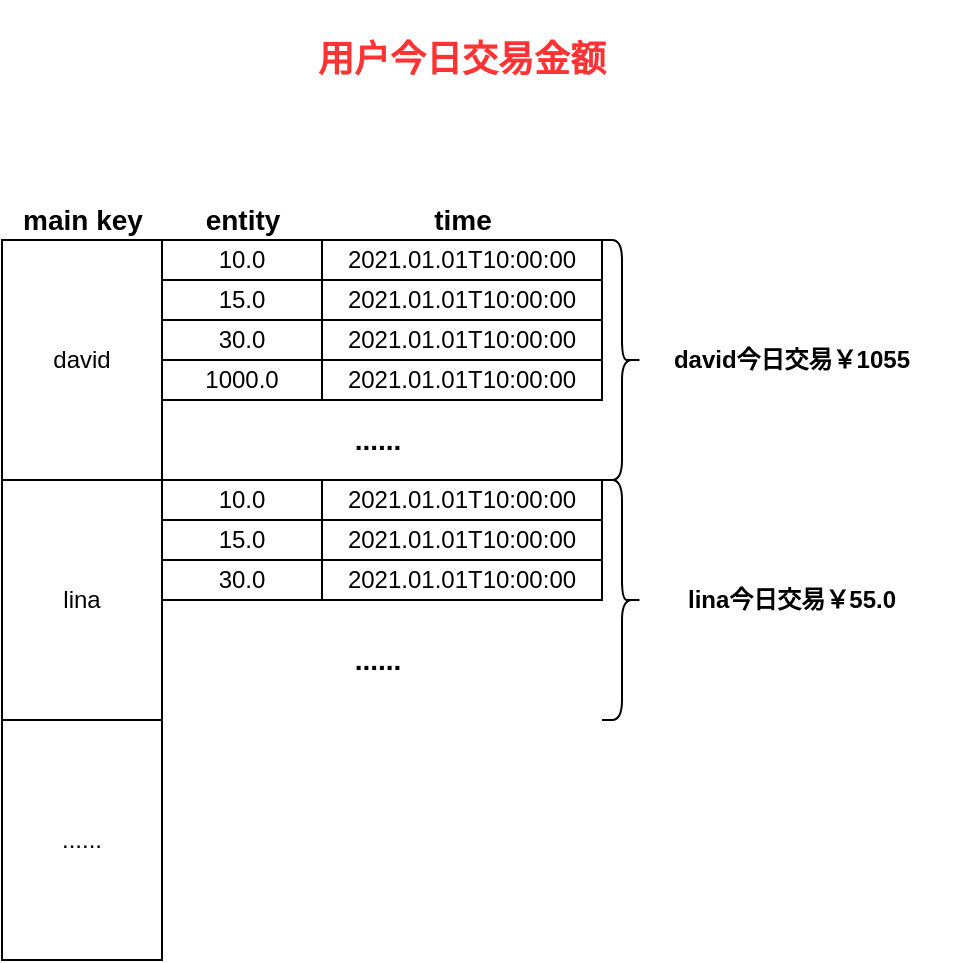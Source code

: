 <mxfile version="14.3.0" type="github">
  <diagram id="ReFf24180xRUVv0bCEbs" name="Page-1">
    <mxGraphModel dx="1257" dy="843" grid="1" gridSize="10" guides="1" tooltips="1" connect="1" arrows="1" fold="1" page="1" pageScale="1" pageWidth="827" pageHeight="1169" math="0" shadow="0">
      <root>
        <mxCell id="0" />
        <mxCell id="1" parent="0" />
        <mxCell id="QXAb8JmyPnwScYGMb9oI-1" value="david" style="rounded=0;whiteSpace=wrap;html=1;" vertex="1" parent="1">
          <mxGeometry x="160" y="160" width="80" height="120" as="geometry" />
        </mxCell>
        <mxCell id="QXAb8JmyPnwScYGMb9oI-3" value="&lt;b&gt;&lt;font style=&quot;font-size: 14px&quot;&gt;main key&lt;/font&gt;&lt;/b&gt;" style="text;html=1;strokeColor=none;fillColor=none;align=center;verticalAlign=middle;whiteSpace=wrap;rounded=0;" vertex="1" parent="1">
          <mxGeometry x="162.5" y="140" width="75" height="20" as="geometry" />
        </mxCell>
        <mxCell id="QXAb8JmyPnwScYGMb9oI-4" value="lina" style="rounded=0;whiteSpace=wrap;html=1;" vertex="1" parent="1">
          <mxGeometry x="160" y="280" width="80" height="120" as="geometry" />
        </mxCell>
        <mxCell id="QXAb8JmyPnwScYGMb9oI-5" value="......" style="rounded=0;whiteSpace=wrap;html=1;" vertex="1" parent="1">
          <mxGeometry x="160" y="400" width="80" height="120" as="geometry" />
        </mxCell>
        <mxCell id="QXAb8JmyPnwScYGMb9oI-6" value="10.0" style="rounded=0;whiteSpace=wrap;html=1;" vertex="1" parent="1">
          <mxGeometry x="240" y="160" width="80" height="20" as="geometry" />
        </mxCell>
        <mxCell id="QXAb8JmyPnwScYGMb9oI-7" value="2021.01.01T10:00:00" style="rounded=0;whiteSpace=wrap;html=1;" vertex="1" parent="1">
          <mxGeometry x="320" y="160" width="140" height="20" as="geometry" />
        </mxCell>
        <mxCell id="QXAb8JmyPnwScYGMb9oI-8" value="&lt;b&gt;&lt;font style=&quot;font-size: 14px&quot;&gt;entity&lt;/font&gt;&lt;/b&gt;" style="text;html=1;strokeColor=none;fillColor=none;align=center;verticalAlign=middle;whiteSpace=wrap;rounded=0;" vertex="1" parent="1">
          <mxGeometry x="242.5" y="140" width="75" height="20" as="geometry" />
        </mxCell>
        <mxCell id="QXAb8JmyPnwScYGMb9oI-9" value="&lt;b&gt;&lt;font style=&quot;font-size: 14px&quot;&gt;time&lt;/font&gt;&lt;/b&gt;" style="text;html=1;strokeColor=none;fillColor=none;align=center;verticalAlign=middle;whiteSpace=wrap;rounded=0;" vertex="1" parent="1">
          <mxGeometry x="352.5" y="140" width="75" height="20" as="geometry" />
        </mxCell>
        <mxCell id="QXAb8JmyPnwScYGMb9oI-10" value="15.0" style="rounded=0;whiteSpace=wrap;html=1;" vertex="1" parent="1">
          <mxGeometry x="240" y="180" width="80" height="20" as="geometry" />
        </mxCell>
        <mxCell id="QXAb8JmyPnwScYGMb9oI-11" value="2021.01.01T10:00:00" style="rounded=0;whiteSpace=wrap;html=1;" vertex="1" parent="1">
          <mxGeometry x="320" y="180" width="140" height="20" as="geometry" />
        </mxCell>
        <mxCell id="QXAb8JmyPnwScYGMb9oI-12" value="30.0" style="rounded=0;whiteSpace=wrap;html=1;" vertex="1" parent="1">
          <mxGeometry x="240" y="200" width="80" height="20" as="geometry" />
        </mxCell>
        <mxCell id="QXAb8JmyPnwScYGMb9oI-13" value="2021.01.01T10:00:00" style="rounded=0;whiteSpace=wrap;html=1;" vertex="1" parent="1">
          <mxGeometry x="320" y="200" width="140" height="20" as="geometry" />
        </mxCell>
        <mxCell id="QXAb8JmyPnwScYGMb9oI-14" value="1000.0" style="rounded=0;whiteSpace=wrap;html=1;" vertex="1" parent="1">
          <mxGeometry x="240" y="220" width="80" height="20" as="geometry" />
        </mxCell>
        <mxCell id="QXAb8JmyPnwScYGMb9oI-15" value="2021.01.01T10:00:00" style="rounded=0;whiteSpace=wrap;html=1;" vertex="1" parent="1">
          <mxGeometry x="320" y="220" width="140" height="20" as="geometry" />
        </mxCell>
        <mxCell id="QXAb8JmyPnwScYGMb9oI-16" value="&lt;b&gt;&lt;font style=&quot;font-size: 14px&quot;&gt;......&lt;/font&gt;&lt;/b&gt;" style="text;html=1;strokeColor=none;fillColor=none;align=center;verticalAlign=middle;whiteSpace=wrap;rounded=0;" vertex="1" parent="1">
          <mxGeometry x="267.5" y="250" width="160" height="20" as="geometry" />
        </mxCell>
        <mxCell id="QXAb8JmyPnwScYGMb9oI-17" value="10.0" style="rounded=0;whiteSpace=wrap;html=1;" vertex="1" parent="1">
          <mxGeometry x="240" y="280" width="80" height="20" as="geometry" />
        </mxCell>
        <mxCell id="QXAb8JmyPnwScYGMb9oI-18" value="2021.01.01T10:00:00" style="rounded=0;whiteSpace=wrap;html=1;" vertex="1" parent="1">
          <mxGeometry x="320" y="280" width="140" height="20" as="geometry" />
        </mxCell>
        <mxCell id="QXAb8JmyPnwScYGMb9oI-19" value="15.0" style="rounded=0;whiteSpace=wrap;html=1;" vertex="1" parent="1">
          <mxGeometry x="240" y="300" width="80" height="20" as="geometry" />
        </mxCell>
        <mxCell id="QXAb8JmyPnwScYGMb9oI-20" value="2021.01.01T10:00:00" style="rounded=0;whiteSpace=wrap;html=1;" vertex="1" parent="1">
          <mxGeometry x="320" y="300" width="140" height="20" as="geometry" />
        </mxCell>
        <mxCell id="QXAb8JmyPnwScYGMb9oI-21" value="30.0" style="rounded=0;whiteSpace=wrap;html=1;" vertex="1" parent="1">
          <mxGeometry x="240" y="320" width="80" height="20" as="geometry" />
        </mxCell>
        <mxCell id="QXAb8JmyPnwScYGMb9oI-22" value="2021.01.01T10:00:00" style="rounded=0;whiteSpace=wrap;html=1;" vertex="1" parent="1">
          <mxGeometry x="320" y="320" width="140" height="20" as="geometry" />
        </mxCell>
        <mxCell id="QXAb8JmyPnwScYGMb9oI-25" value="&lt;b&gt;&lt;font style=&quot;font-size: 14px&quot;&gt;......&lt;/font&gt;&lt;/b&gt;" style="text;html=1;strokeColor=none;fillColor=none;align=center;verticalAlign=middle;whiteSpace=wrap;rounded=0;" vertex="1" parent="1">
          <mxGeometry x="267.5" y="360" width="160" height="20" as="geometry" />
        </mxCell>
        <mxCell id="QXAb8JmyPnwScYGMb9oI-26" style="edgeStyle=orthogonalEdgeStyle;rounded=0;orthogonalLoop=1;jettySize=auto;html=1;exitX=0.5;exitY=1;exitDx=0;exitDy=0;" edge="1" parent="1" source="QXAb8JmyPnwScYGMb9oI-25" target="QXAb8JmyPnwScYGMb9oI-25">
          <mxGeometry relative="1" as="geometry" />
        </mxCell>
        <mxCell id="QXAb8JmyPnwScYGMb9oI-27" value="&lt;b&gt;&lt;font style=&quot;font-size: 18px&quot; color=&quot;#ff3333&quot;&gt;用户今日交易金额&lt;/font&gt;&lt;/b&gt;" style="text;html=1;strokeColor=none;fillColor=none;align=center;verticalAlign=middle;whiteSpace=wrap;rounded=0;" vertex="1" parent="1">
          <mxGeometry x="160" y="40" width="460" height="60" as="geometry" />
        </mxCell>
        <mxCell id="QXAb8JmyPnwScYGMb9oI-28" value="" style="shape=curlyBracket;whiteSpace=wrap;html=1;rounded=1;direction=west;" vertex="1" parent="1">
          <mxGeometry x="460" y="160" width="20" height="120" as="geometry" />
        </mxCell>
        <mxCell id="QXAb8JmyPnwScYGMb9oI-29" value="david今日交易￥1055" style="text;html=1;strokeColor=none;fillColor=none;align=center;verticalAlign=middle;whiteSpace=wrap;rounded=0;fontStyle=1" vertex="1" parent="1">
          <mxGeometry x="470" y="210" width="170" height="20" as="geometry" />
        </mxCell>
        <mxCell id="QXAb8JmyPnwScYGMb9oI-30" value="" style="shape=curlyBracket;whiteSpace=wrap;html=1;rounded=1;direction=west;" vertex="1" parent="1">
          <mxGeometry x="460" y="280" width="20" height="120" as="geometry" />
        </mxCell>
        <mxCell id="QXAb8JmyPnwScYGMb9oI-31" value="lina今日交易￥55.0" style="text;html=1;strokeColor=none;fillColor=none;align=center;verticalAlign=middle;whiteSpace=wrap;rounded=0;fontStyle=1" vertex="1" parent="1">
          <mxGeometry x="470" y="330" width="170" height="20" as="geometry" />
        </mxCell>
      </root>
    </mxGraphModel>
  </diagram>
</mxfile>
